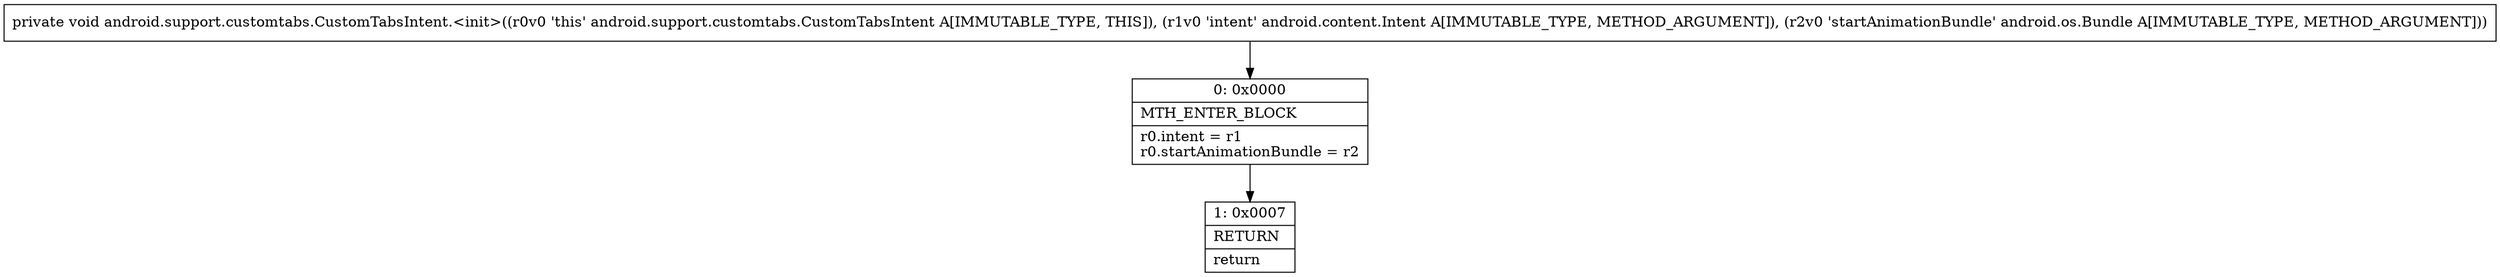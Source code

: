 digraph "CFG forandroid.support.customtabs.CustomTabsIntent.\<init\>(Landroid\/content\/Intent;Landroid\/os\/Bundle;)V" {
Node_0 [shape=record,label="{0\:\ 0x0000|MTH_ENTER_BLOCK\l|r0.intent = r1\lr0.startAnimationBundle = r2\l}"];
Node_1 [shape=record,label="{1\:\ 0x0007|RETURN\l|return\l}"];
MethodNode[shape=record,label="{private void android.support.customtabs.CustomTabsIntent.\<init\>((r0v0 'this' android.support.customtabs.CustomTabsIntent A[IMMUTABLE_TYPE, THIS]), (r1v0 'intent' android.content.Intent A[IMMUTABLE_TYPE, METHOD_ARGUMENT]), (r2v0 'startAnimationBundle' android.os.Bundle A[IMMUTABLE_TYPE, METHOD_ARGUMENT])) }"];
MethodNode -> Node_0;
Node_0 -> Node_1;
}

